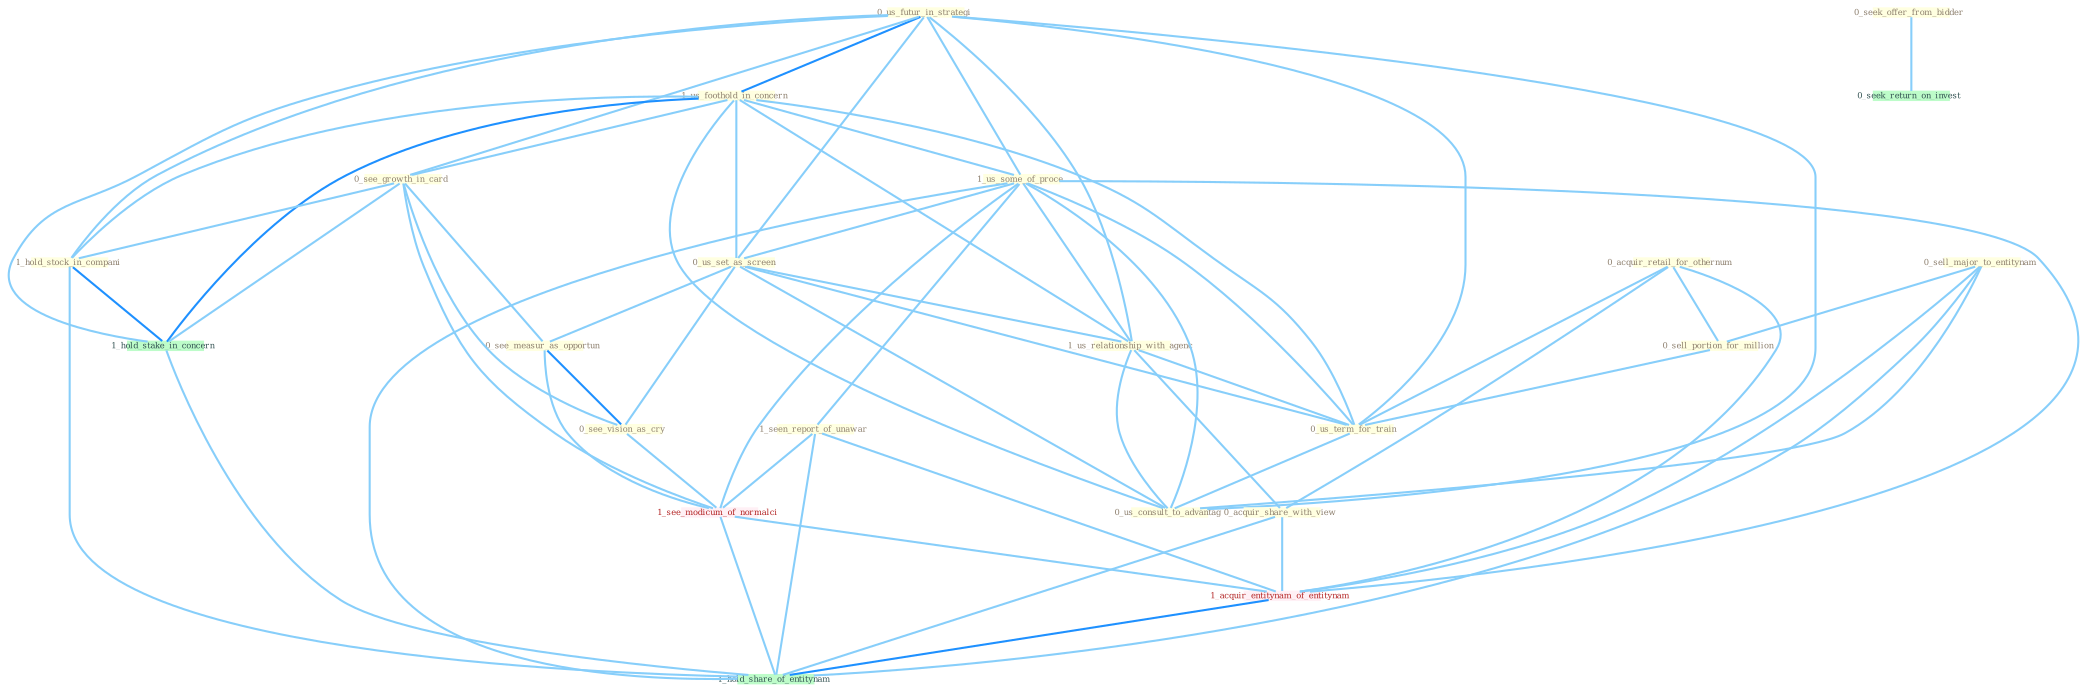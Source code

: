 Graph G{ 
    node
    [shape=polygon,style=filled,width=.5,height=.06,color="#BDFCC9",fixedsize=true,fontsize=4,
    fontcolor="#2f4f4f"];
    {node
    [color="#ffffe0", fontcolor="#8b7d6b"] "0_us_futur_in_strategi " "1_us_foothold_in_concern " "0_acquir_retail_for_othernum " "1_us_some_of_proce " "0_see_growth_in_card " "0_us_set_as_screen " "0_see_measur_as_opportun " "1_us_relationship_with_agenc " "1_seen_report_of_unawar " "0_see_vision_as_cry " "0_sell_major_to_entitynam " "0_sell_portion_for_million " "1_hold_stock_in_compani " "0_acquir_share_with_view " "0_us_term_for_train " "0_us_consult_to_advantag " "0_seek_offer_from_bidder "}
{node [color="#fff0f5", fontcolor="#b22222"] "1_see_modicum_of_normalci " "1_acquir_entitynam_of_entitynam "}
edge [color="#B0E2FF"];

	"0_us_futur_in_strategi " -- "1_us_foothold_in_concern " [w="2", color="#1e90ff" , len=0.8];
	"0_us_futur_in_strategi " -- "1_us_some_of_proce " [w="1", color="#87cefa" ];
	"0_us_futur_in_strategi " -- "0_see_growth_in_card " [w="1", color="#87cefa" ];
	"0_us_futur_in_strategi " -- "0_us_set_as_screen " [w="1", color="#87cefa" ];
	"0_us_futur_in_strategi " -- "1_us_relationship_with_agenc " [w="1", color="#87cefa" ];
	"0_us_futur_in_strategi " -- "1_hold_stock_in_compani " [w="1", color="#87cefa" ];
	"0_us_futur_in_strategi " -- "0_us_term_for_train " [w="1", color="#87cefa" ];
	"0_us_futur_in_strategi " -- "0_us_consult_to_advantag " [w="1", color="#87cefa" ];
	"0_us_futur_in_strategi " -- "1_hold_stake_in_concern " [w="1", color="#87cefa" ];
	"1_us_foothold_in_concern " -- "1_us_some_of_proce " [w="1", color="#87cefa" ];
	"1_us_foothold_in_concern " -- "0_see_growth_in_card " [w="1", color="#87cefa" ];
	"1_us_foothold_in_concern " -- "0_us_set_as_screen " [w="1", color="#87cefa" ];
	"1_us_foothold_in_concern " -- "1_us_relationship_with_agenc " [w="1", color="#87cefa" ];
	"1_us_foothold_in_concern " -- "1_hold_stock_in_compani " [w="1", color="#87cefa" ];
	"1_us_foothold_in_concern " -- "0_us_term_for_train " [w="1", color="#87cefa" ];
	"1_us_foothold_in_concern " -- "0_us_consult_to_advantag " [w="1", color="#87cefa" ];
	"1_us_foothold_in_concern " -- "1_hold_stake_in_concern " [w="2", color="#1e90ff" , len=0.8];
	"0_acquir_retail_for_othernum " -- "0_sell_portion_for_million " [w="1", color="#87cefa" ];
	"0_acquir_retail_for_othernum " -- "0_acquir_share_with_view " [w="1", color="#87cefa" ];
	"0_acquir_retail_for_othernum " -- "0_us_term_for_train " [w="1", color="#87cefa" ];
	"0_acquir_retail_for_othernum " -- "1_acquir_entitynam_of_entitynam " [w="1", color="#87cefa" ];
	"1_us_some_of_proce " -- "0_us_set_as_screen " [w="1", color="#87cefa" ];
	"1_us_some_of_proce " -- "1_us_relationship_with_agenc " [w="1", color="#87cefa" ];
	"1_us_some_of_proce " -- "1_seen_report_of_unawar " [w="1", color="#87cefa" ];
	"1_us_some_of_proce " -- "0_us_term_for_train " [w="1", color="#87cefa" ];
	"1_us_some_of_proce " -- "0_us_consult_to_advantag " [w="1", color="#87cefa" ];
	"1_us_some_of_proce " -- "1_see_modicum_of_normalci " [w="1", color="#87cefa" ];
	"1_us_some_of_proce " -- "1_acquir_entitynam_of_entitynam " [w="1", color="#87cefa" ];
	"1_us_some_of_proce " -- "1_hold_share_of_entitynam " [w="1", color="#87cefa" ];
	"0_see_growth_in_card " -- "0_see_measur_as_opportun " [w="1", color="#87cefa" ];
	"0_see_growth_in_card " -- "0_see_vision_as_cry " [w="1", color="#87cefa" ];
	"0_see_growth_in_card " -- "1_hold_stock_in_compani " [w="1", color="#87cefa" ];
	"0_see_growth_in_card " -- "1_hold_stake_in_concern " [w="1", color="#87cefa" ];
	"0_see_growth_in_card " -- "1_see_modicum_of_normalci " [w="1", color="#87cefa" ];
	"0_us_set_as_screen " -- "0_see_measur_as_opportun " [w="1", color="#87cefa" ];
	"0_us_set_as_screen " -- "1_us_relationship_with_agenc " [w="1", color="#87cefa" ];
	"0_us_set_as_screen " -- "0_see_vision_as_cry " [w="1", color="#87cefa" ];
	"0_us_set_as_screen " -- "0_us_term_for_train " [w="1", color="#87cefa" ];
	"0_us_set_as_screen " -- "0_us_consult_to_advantag " [w="1", color="#87cefa" ];
	"0_see_measur_as_opportun " -- "0_see_vision_as_cry " [w="2", color="#1e90ff" , len=0.8];
	"0_see_measur_as_opportun " -- "1_see_modicum_of_normalci " [w="1", color="#87cefa" ];
	"1_us_relationship_with_agenc " -- "0_acquir_share_with_view " [w="1", color="#87cefa" ];
	"1_us_relationship_with_agenc " -- "0_us_term_for_train " [w="1", color="#87cefa" ];
	"1_us_relationship_with_agenc " -- "0_us_consult_to_advantag " [w="1", color="#87cefa" ];
	"1_seen_report_of_unawar " -- "1_see_modicum_of_normalci " [w="1", color="#87cefa" ];
	"1_seen_report_of_unawar " -- "1_acquir_entitynam_of_entitynam " [w="1", color="#87cefa" ];
	"1_seen_report_of_unawar " -- "1_hold_share_of_entitynam " [w="1", color="#87cefa" ];
	"0_see_vision_as_cry " -- "1_see_modicum_of_normalci " [w="1", color="#87cefa" ];
	"0_sell_major_to_entitynam " -- "0_sell_portion_for_million " [w="1", color="#87cefa" ];
	"0_sell_major_to_entitynam " -- "0_us_consult_to_advantag " [w="1", color="#87cefa" ];
	"0_sell_major_to_entitynam " -- "1_acquir_entitynam_of_entitynam " [w="1", color="#87cefa" ];
	"0_sell_major_to_entitynam " -- "1_hold_share_of_entitynam " [w="1", color="#87cefa" ];
	"0_sell_portion_for_million " -- "0_us_term_for_train " [w="1", color="#87cefa" ];
	"1_hold_stock_in_compani " -- "1_hold_stake_in_concern " [w="2", color="#1e90ff" , len=0.8];
	"1_hold_stock_in_compani " -- "1_hold_share_of_entitynam " [w="1", color="#87cefa" ];
	"0_acquir_share_with_view " -- "1_acquir_entitynam_of_entitynam " [w="1", color="#87cefa" ];
	"0_acquir_share_with_view " -- "1_hold_share_of_entitynam " [w="1", color="#87cefa" ];
	"0_us_term_for_train " -- "0_us_consult_to_advantag " [w="1", color="#87cefa" ];
	"0_seek_offer_from_bidder " -- "0_seek_return_on_invest " [w="1", color="#87cefa" ];
	"1_hold_stake_in_concern " -- "1_hold_share_of_entitynam " [w="1", color="#87cefa" ];
	"1_see_modicum_of_normalci " -- "1_acquir_entitynam_of_entitynam " [w="1", color="#87cefa" ];
	"1_see_modicum_of_normalci " -- "1_hold_share_of_entitynam " [w="1", color="#87cefa" ];
	"1_acquir_entitynam_of_entitynam " -- "1_hold_share_of_entitynam " [w="2", color="#1e90ff" , len=0.8];
}